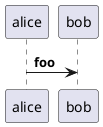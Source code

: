 {
  "sha1": "147ayukfloj3bxd0t3rhtyph7ypias2",
  "insertion": {
    "when": "2024-05-30T20:48:19.558Z",
    "url": "http://forum.plantuml.net/9031/do-you-plan-for-conditional-code-in-macros?show=9167#a9167",
    "user": "plantuml@gmail.com"
  }
}
@startuml
'!preprocessorV2
!function bold($text)
!return "<b>"+$text+"</b>"
!endfunction

!procedure msg(a, b, text)
a -> b : text
!endprocedure

msg("alice", "bob", bold("foo"))
@enduml

